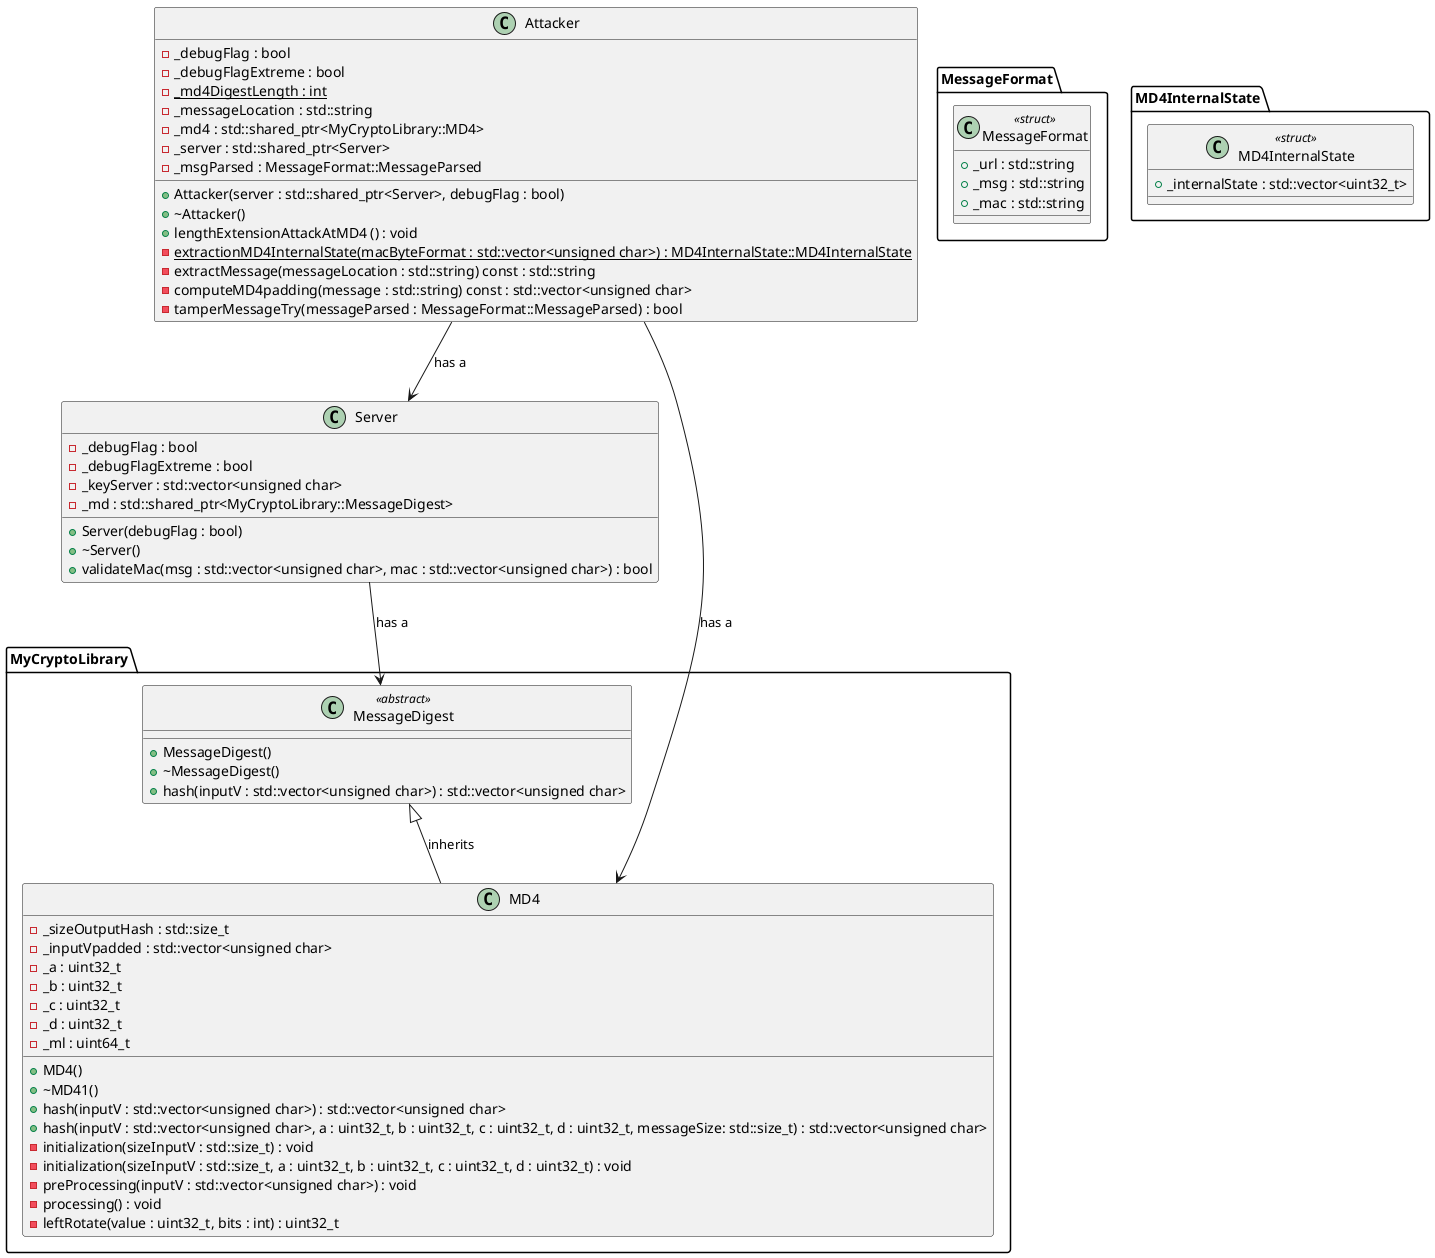 @startuml

namespace MessageFormat {
    class MessageFormat <<struct>> {
        + _url : std::string
        + _msg : std::string
        + _mac : std::string
    }
}

namespace MD4InternalState {
    class MD4InternalState <<struct>> {
        + _internalState : std::vector<uint32_t>
    }
}

class Server {
    - _debugFlag : bool
    - _debugFlagExtreme : bool
    - _keyServer : std::vector<unsigned char>
    - _md : std::shared_ptr<MyCryptoLibrary::MessageDigest>
    
    + Server(debugFlag : bool)
    + ~Server()
    + validateMac(msg : std::vector<unsigned char>, mac : std::vector<unsigned char>) : bool
}

namespace MyCryptoLibrary {
    class MessageDigest <<abstract>> {
        + MessageDigest()
        + ~MessageDigest()
        + hash(inputV : std::vector<unsigned char>) : std::vector<unsigned char>
    }

    class MD4 {
        - _sizeOutputHash : std::size_t
        - _inputVpadded : std::vector<unsigned char>
        - _a : uint32_t
        - _b : uint32_t
        - _c : uint32_t
        - _d : uint32_t
        - _ml : uint64_t

        + MD4()
        + ~MD41()
        + hash(inputV : std::vector<unsigned char>) : std::vector<unsigned char>
        + hash(inputV : std::vector<unsigned char>, a : uint32_t, b : uint32_t, c : uint32_t, d : uint32_t, messageSize: std::size_t) : std::vector<unsigned char>
        - initialization(sizeInputV : std::size_t) : void
        - initialization(sizeInputV : std::size_t, a : uint32_t, b : uint32_t, c : uint32_t, d : uint32_t) : void
        - preProcessing(inputV : std::vector<unsigned char>) : void
        - processing() : void
        - leftRotate(value : uint32_t, bits : int) : uint32_t
    }

    MessageDigest <|-- MD4 : "inherits"
}

class Attacker {
    - _debugFlag : bool
    - _debugFlagExtreme : bool
    - _md4DigestLength : int {static}
    - _messageLocation : std::string
    - _md4 : std::shared_ptr<MyCryptoLibrary::MD4>
    - _server : std::shared_ptr<Server>
    - _msgParsed : MessageFormat::MessageParsed

    + Attacker(server : std::shared_ptr<Server>, debugFlag : bool)
    + ~Attacker()
    + lengthExtensionAttackAtMD4 () : void
    - extractionMD4InternalState(macByteFormat : std::vector<unsigned char>) : MD4InternalState::MD4InternalState {static}
    - extractMessage(messageLocation : std::string) const : std::string
    - computeMD4padding(message : std::string) const : std::vector<unsigned char>
    - tamperMessageTry(messageParsed : MessageFormat::MessageParsed) : bool
}

Server --> MyCryptoLibrary.MessageDigest : "has a"
Attacker --> MyCryptoLibrary.MD4 : "has a"
Attacker --> Server : "has a"

@enduml
